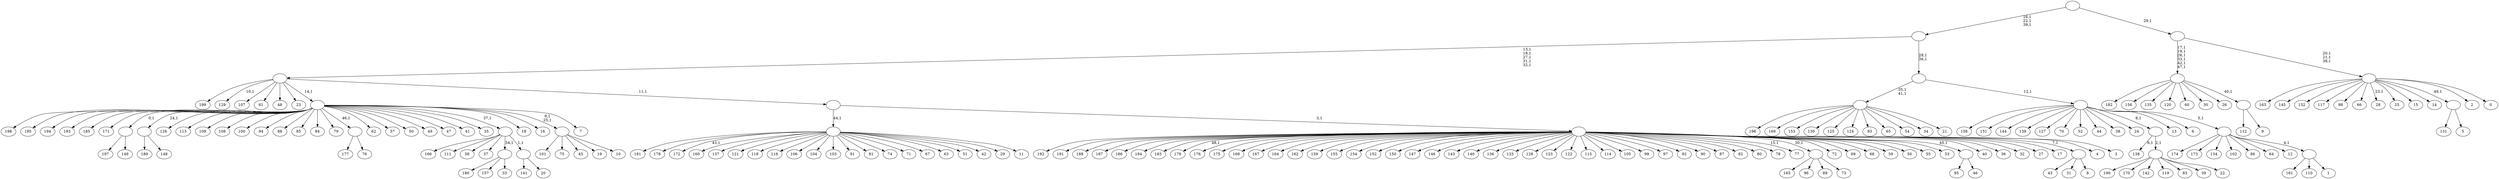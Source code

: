 digraph T {
	250 [label="199"]
	249 [label="198"]
	248 [label="197"]
	247 [label="196"]
	246 [label="195"]
	245 [label="194"]
	244 [label="193"]
	243 [label="192"]
	242 [label="191"]
	241 [label="190"]
	240 [label="189"]
	239 [label="188"]
	238 [label="187"]
	237 [label="186"]
	236 [label="185"]
	235 [label="184"]
	234 [label="183"]
	233 [label="182"]
	232 [label="181"]
	231 [label="180"]
	230 [label="179"]
	228 [label="178"]
	227 [label="177"]
	226 [label="176"]
	225 [label="175"]
	224 [label="174"]
	223 [label="173"]
	222 [label="172"]
	220 [label="171"]
	219 [label="170"]
	218 [label="169"]
	217 [label="168"]
	216 [label="167"]
	215 [label="166"]
	214 [label="165"]
	213 [label="164"]
	212 [label="163"]
	211 [label="162"]
	210 [label="161"]
	209 [label="160"]
	208 [label="159"]
	207 [label="158"]
	206 [label="157"]
	205 [label="156"]
	204 [label="155"]
	203 [label="154"]
	202 [label="153"]
	201 [label="152"]
	200 [label="151"]
	199 [label="150"]
	198 [label="149"]
	197 [label=""]
	196 [label="148"]
	195 [label=""]
	194 [label="147"]
	193 [label="146"]
	192 [label="145"]
	191 [label="144"]
	190 [label="143"]
	189 [label="142"]
	188 [label="141"]
	187 [label="140"]
	186 [label="139"]
	185 [label="138"]
	183 [label="137"]
	182 [label="136"]
	181 [label="135"]
	180 [label="134"]
	179 [label="133"]
	178 [label="132"]
	177 [label="131"]
	176 [label="130"]
	175 [label="129"]
	173 [label="128"]
	172 [label="127"]
	171 [label="126"]
	170 [label="125"]
	169 [label="124"]
	168 [label="123"]
	167 [label="122"]
	166 [label="121"]
	165 [label="120"]
	164 [label="119"]
	163 [label="118"]
	162 [label="117"]
	161 [label="116"]
	160 [label="115"]
	159 [label="114"]
	158 [label="113"]
	157 [label="112"]
	156 [label="111"]
	155 [label="110"]
	154 [label="109"]
	153 [label="108"]
	152 [label="107"]
	151 [label="106"]
	150 [label="105"]
	149 [label="104"]
	148 [label="103"]
	147 [label="102"]
	146 [label="101"]
	145 [label="100"]
	144 [label="99"]
	143 [label="98"]
	142 [label="97"]
	141 [label="96"]
	140 [label="95"]
	139 [label="94"]
	138 [label="93"]
	137 [label="92"]
	136 [label="91"]
	135 [label="90"]
	134 [label="89"]
	133 [label="88"]
	132 [label="87"]
	131 [label="86"]
	130 [label="85"]
	129 [label="84"]
	128 [label="83"]
	127 [label="82"]
	126 [label="81"]
	125 [label="80"]
	124 [label="79"]
	123 [label="78"]
	122 [label="77"]
	120 [label="76"]
	119 [label=""]
	118 [label="75"]
	117 [label="74"]
	116 [label="73"]
	115 [label=""]
	114 [label="72"]
	113 [label="71"]
	112 [label="70"]
	111 [label="69"]
	110 [label="68"]
	109 [label="67"]
	108 [label="66"]
	107 [label="65"]
	106 [label="64"]
	105 [label="63"]
	104 [label="62"]
	103 [label="61"]
	102 [label="60"]
	101 [label="59"]
	100 [label="58"]
	99 [label="57"]
	98 [label="56"]
	97 [label="55"]
	96 [label="54"]
	95 [label="53"]
	94 [label="52"]
	93 [label="51"]
	92 [label="50"]
	91 [label="49"]
	90 [label="48"]
	89 [label="47"]
	88 [label="46"]
	87 [label=""]
	86 [label="45"]
	85 [label="44"]
	84 [label="43"]
	83 [label="42"]
	82 [label="41"]
	81 [label="40"]
	80 [label="39"]
	79 [label="38"]
	78 [label="37"]
	77 [label="36"]
	76 [label="35"]
	75 [label="34"]
	74 [label="33"]
	73 [label=""]
	72 [label="32"]
	71 [label="31"]
	70 [label="30"]
	69 [label="29"]
	68 [label="28"]
	66 [label="27"]
	65 [label="26"]
	64 [label="25"]
	63 [label="24"]
	62 [label="23"]
	61 [label="22"]
	60 [label=""]
	59 [label=""]
	58 [label="21"]
	57 [label=""]
	55 [label="20"]
	54 [label=""]
	53 [label=""]
	52 [label="19"]
	51 [label="18"]
	50 [label="17"]
	49 [label="16"]
	48 [label="15"]
	47 [label="14"]
	46 [label="13"]
	45 [label="12"]
	44 [label="11"]
	43 [label=""]
	42 [label="10"]
	41 [label=""]
	39 [label="9"]
	38 [label=""]
	37 [label=""]
	31 [label="8"]
	30 [label=""]
	29 [label="7"]
	28 [label=""]
	27 [label="6"]
	26 [label="5"]
	25 [label=""]
	24 [label="4"]
	23 [label="3"]
	22 [label=""]
	21 [label=""]
	20 [label=""]
	15 [label="2"]
	14 [label="1"]
	13 [label=""]
	12 [label=""]
	11 [label=""]
	10 [label=""]
	8 [label=""]
	5 [label="0"]
	4 [label=""]
	1 [label=""]
	0 [label=""]
	197 -> 248 [label=""]
	197 -> 198 [label=""]
	195 -> 240 [label=""]
	195 -> 196 [label=""]
	119 -> 227 [label=""]
	119 -> 120 [label=""]
	115 -> 214 [label=""]
	115 -> 141 [label=""]
	115 -> 134 [label=""]
	115 -> 116 [label=""]
	87 -> 140 [label=""]
	87 -> 88 [label=""]
	73 -> 231 [label=""]
	73 -> 206 [label=""]
	73 -> 74 [label=""]
	60 -> 241 [label=""]
	60 -> 219 [label=""]
	60 -> 189 [label=""]
	60 -> 164 [label=""]
	60 -> 128 [label=""]
	60 -> 80 [label=""]
	60 -> 61 [label=""]
	59 -> 185 [label="6,1"]
	59 -> 60 [label="2,1"]
	57 -> 247 [label=""]
	57 -> 218 [label=""]
	57 -> 202 [label=""]
	57 -> 176 [label=""]
	57 -> 170 [label=""]
	57 -> 169 [label=""]
	57 -> 138 [label=""]
	57 -> 107 [label=""]
	57 -> 96 [label=""]
	57 -> 75 [label=""]
	57 -> 58 [label=""]
	54 -> 188 [label=""]
	54 -> 55 [label=""]
	53 -> 215 [label=""]
	53 -> 156 [label=""]
	53 -> 100 [label=""]
	53 -> 78 [label=""]
	53 -> 73 [label="34,1"]
	53 -> 54 [label="1,1"]
	43 -> 222 [label="43,1"]
	43 -> 232 [label=""]
	43 -> 228 [label=""]
	43 -> 209 [label=""]
	43 -> 183 [label=""]
	43 -> 166 [label=""]
	43 -> 163 [label=""]
	43 -> 161 [label=""]
	43 -> 151 [label=""]
	43 -> 149 [label=""]
	43 -> 148 [label=""]
	43 -> 136 [label=""]
	43 -> 126 [label=""]
	43 -> 117 [label=""]
	43 -> 113 [label=""]
	43 -> 109 [label=""]
	43 -> 105 [label=""]
	43 -> 93 [label=""]
	43 -> 83 [label=""]
	43 -> 69 [label=""]
	43 -> 44 [label=""]
	41 -> 146 [label=""]
	41 -> 118 [label=""]
	41 -> 86 [label=""]
	41 -> 52 [label=""]
	41 -> 42 [label=""]
	38 -> 157 [label=""]
	38 -> 39 [label=""]
	37 -> 233 [label=""]
	37 -> 205 [label=""]
	37 -> 181 [label=""]
	37 -> 165 [label=""]
	37 -> 102 [label=""]
	37 -> 70 [label=""]
	37 -> 65 [label=""]
	37 -> 38 [label="40,1"]
	30 -> 84 [label=""]
	30 -> 71 [label=""]
	30 -> 31 [label=""]
	28 -> 41 [label="9,1\n25,1"]
	28 -> 249 [label=""]
	28 -> 246 [label=""]
	28 -> 245 [label=""]
	28 -> 244 [label=""]
	28 -> 236 [label=""]
	28 -> 220 [label=""]
	28 -> 197 [label="0,1"]
	28 -> 195 [label="24,1"]
	28 -> 171 [label=""]
	28 -> 158 [label=""]
	28 -> 154 [label=""]
	28 -> 153 [label=""]
	28 -> 145 [label=""]
	28 -> 139 [label=""]
	28 -> 133 [label=""]
	28 -> 130 [label=""]
	28 -> 129 [label=""]
	28 -> 124 [label=""]
	28 -> 119 [label="46,1"]
	28 -> 104 [label=""]
	28 -> 99 [label=""]
	28 -> 92 [label=""]
	28 -> 91 [label=""]
	28 -> 89 [label=""]
	28 -> 82 [label=""]
	28 -> 76 [label=""]
	28 -> 53 [label="37,1"]
	28 -> 51 [label=""]
	28 -> 49 [label=""]
	28 -> 29 [label=""]
	25 -> 177 [label=""]
	25 -> 26 [label=""]
	22 -> 122 [label="15,1"]
	22 -> 230 [label="48,1"]
	22 -> 243 [label=""]
	22 -> 242 [label=""]
	22 -> 239 [label=""]
	22 -> 238 [label=""]
	22 -> 237 [label=""]
	22 -> 235 [label=""]
	22 -> 234 [label=""]
	22 -> 226 [label=""]
	22 -> 225 [label=""]
	22 -> 217 [label=""]
	22 -> 216 [label=""]
	22 -> 213 [label=""]
	22 -> 211 [label=""]
	22 -> 208 [label=""]
	22 -> 204 [label=""]
	22 -> 203 [label=""]
	22 -> 201 [label=""]
	22 -> 199 [label=""]
	22 -> 194 [label=""]
	22 -> 193 [label=""]
	22 -> 190 [label=""]
	22 -> 187 [label=""]
	22 -> 182 [label=""]
	22 -> 179 [label=""]
	22 -> 173 [label=""]
	22 -> 168 [label=""]
	22 -> 167 [label=""]
	22 -> 160 [label=""]
	22 -> 159 [label=""]
	22 -> 150 [label=""]
	22 -> 144 [label=""]
	22 -> 142 [label=""]
	22 -> 137 [label=""]
	22 -> 135 [label=""]
	22 -> 132 [label=""]
	22 -> 127 [label=""]
	22 -> 125 [label=""]
	22 -> 123 [label=""]
	22 -> 115 [label="30,1"]
	22 -> 114 [label=""]
	22 -> 111 [label=""]
	22 -> 110 [label=""]
	22 -> 101 [label=""]
	22 -> 98 [label=""]
	22 -> 97 [label=""]
	22 -> 95 [label=""]
	22 -> 87 [label="45,1"]
	22 -> 81 [label=""]
	22 -> 77 [label=""]
	22 -> 72 [label=""]
	22 -> 66 [label=""]
	22 -> 50 [label=""]
	22 -> 30 [label="7,1"]
	22 -> 24 [label=""]
	22 -> 23 [label=""]
	21 -> 43 [label="44,1"]
	21 -> 22 [label="3,1"]
	20 -> 175 [label="10,1"]
	20 -> 250 [label=""]
	20 -> 152 [label=""]
	20 -> 103 [label=""]
	20 -> 90 [label=""]
	20 -> 62 [label=""]
	20 -> 28 [label="14,1"]
	20 -> 21 [label="11,1"]
	13 -> 210 [label=""]
	13 -> 155 [label=""]
	13 -> 14 [label=""]
	12 -> 224 [label=""]
	12 -> 223 [label=""]
	12 -> 180 [label=""]
	12 -> 147 [label=""]
	12 -> 131 [label=""]
	12 -> 106 [label=""]
	12 -> 45 [label=""]
	12 -> 13 [label="4,1"]
	11 -> 207 [label=""]
	11 -> 200 [label=""]
	11 -> 191 [label=""]
	11 -> 186 [label=""]
	11 -> 172 [label=""]
	11 -> 112 [label=""]
	11 -> 94 [label=""]
	11 -> 85 [label=""]
	11 -> 79 [label=""]
	11 -> 63 [label=""]
	11 -> 59 [label="8,1"]
	11 -> 46 [label=""]
	11 -> 27 [label=""]
	11 -> 12 [label="5,1"]
	10 -> 57 [label="35,1\n41,1"]
	10 -> 11 [label="12,1"]
	8 -> 10 [label="28,1\n36,1"]
	8 -> 20 [label="13,1\n18,1\n27,1\n31,1\n32,1"]
	4 -> 68 [label="23,1"]
	4 -> 212 [label=""]
	4 -> 192 [label=""]
	4 -> 178 [label=""]
	4 -> 162 [label=""]
	4 -> 143 [label=""]
	4 -> 108 [label=""]
	4 -> 64 [label=""]
	4 -> 48 [label=""]
	4 -> 47 [label=""]
	4 -> 25 [label="49,1"]
	4 -> 15 [label=""]
	4 -> 5 [label=""]
	1 -> 4 [label="20,1\n21,1\n38,1"]
	1 -> 37 [label="17,1\n19,1\n26,1\n33,1\n42,1\n47,1"]
	0 -> 8 [label="16,1\n22,1\n39,1"]
	0 -> 1 [label="29,1"]
}
